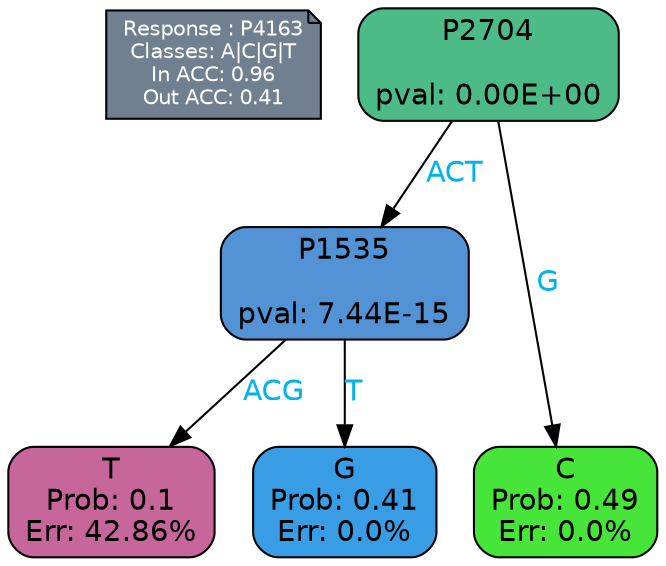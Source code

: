 digraph Tree {
node [shape=box, style="filled, rounded", color="black", fontname=helvetica] ;
graph [ranksep=equally, splines=polylines, bgcolor=transparent, dpi=600] ;
edge [fontname=helvetica] ;
LEGEND [label="Response : P4163
Classes: A|C|G|T
In ACC: 0.96
Out ACC: 0.41
",shape=note,align=left,style=filled,fillcolor="slategray",fontcolor="white",fontsize=10];1 [label="P2704

pval: 0.00E+00", fillcolor="#4dbb88"] ;
2 [label="P1535

pval: 7.44E-15", fillcolor="#5492d6"] ;
3 [label="T
Prob: 0.1
Err: 42.86%", fillcolor="#c6669b"] ;
4 [label="G
Prob: 0.41
Err: 0.0%", fillcolor="#399de5"] ;
5 [label="C
Prob: 0.49
Err: 0.0%", fillcolor="#47e539"] ;
1 -> 2 [label="ACT",fontcolor=deepskyblue2] ;
1 -> 5 [label="G",fontcolor=deepskyblue2] ;
2 -> 3 [label="ACG",fontcolor=deepskyblue2] ;
2 -> 4 [label="T",fontcolor=deepskyblue2] ;
{rank = same; 3;4;5;}{rank = same; LEGEND;1;}}